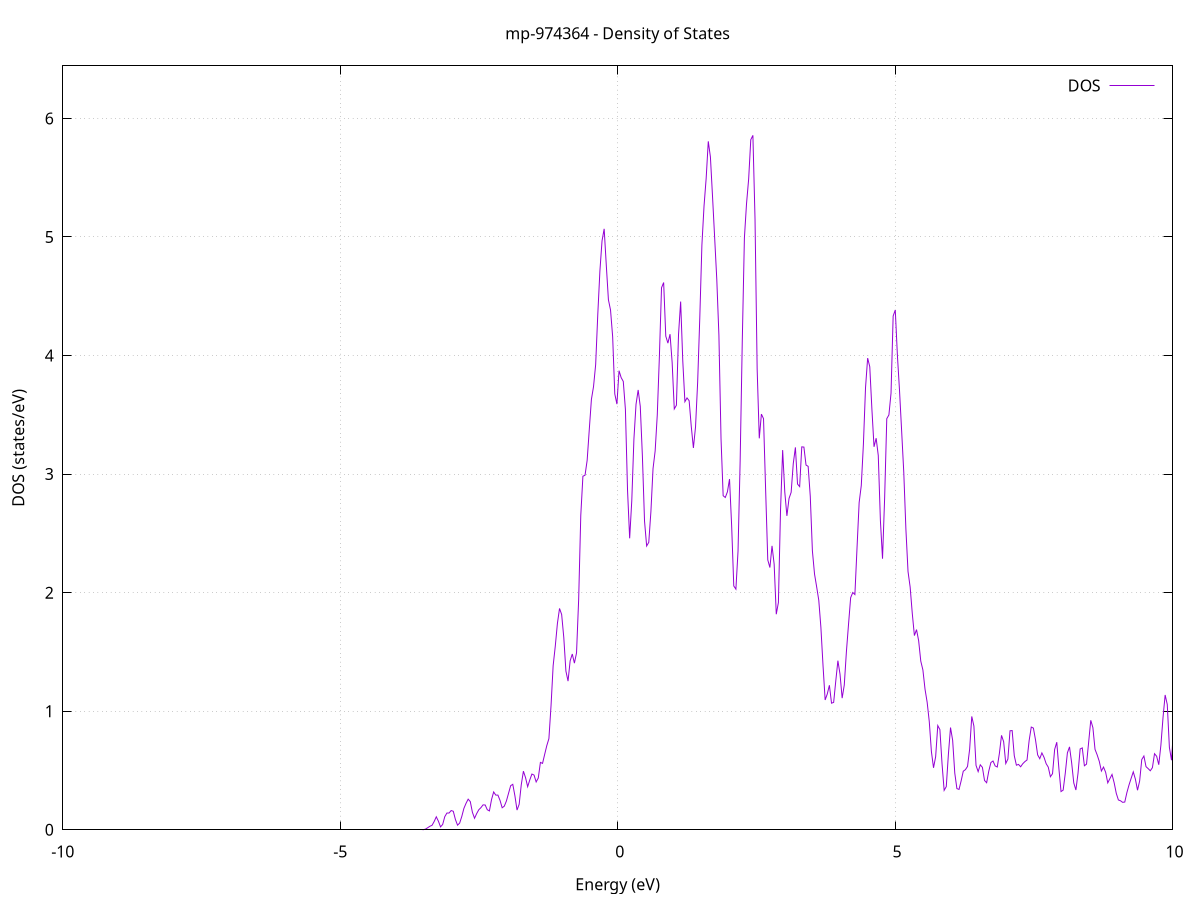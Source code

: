 set title 'mp-974364 - Density of States'
set xlabel 'Energy (eV)'
set ylabel 'DOS (states/eV)'
set grid
set xrange [-10:10]
set yrange [0:6.443]
set xzeroaxis lt -1
set terminal png size 800,600
set output 'mp-974364_dos_gnuplot.png'
plot '-' using 1:2 with lines title 'DOS'
-40.570500 0.000000
-40.532200 0.000000
-40.493900 0.000000
-40.455600 0.000000
-40.417300 0.000000
-40.379000 0.000000
-40.340700 0.000000
-40.302400 0.000000
-40.264100 0.000000
-40.225800 0.000000
-40.187500 0.000000
-40.149200 0.000000
-40.110900 0.000000
-40.072600 0.000000
-40.034300 0.000000
-39.996000 0.000000
-39.957700 0.000000
-39.919400 0.000000
-39.881100 0.000000
-39.842800 0.000000
-39.804500 0.000000
-39.766200 0.000000
-39.727900 0.000000
-39.689600 0.000000
-39.651300 0.000000
-39.613000 0.000000
-39.574700 0.000000
-39.536400 0.000000
-39.498100 0.000000
-39.459800 0.000000
-39.421500 0.000000
-39.383200 0.000000
-39.344900 0.000000
-39.306600 0.000000
-39.268300 0.000000
-39.230000 0.000000
-39.191700 0.000000
-39.153500 0.000000
-39.115200 0.000000
-39.076900 0.000000
-39.038600 0.000000
-39.000300 0.000000
-38.962000 0.000000
-38.923700 0.000000
-38.885400 0.000000
-38.847100 0.000000
-38.808800 0.000000
-38.770500 0.000000
-38.732200 0.000000
-38.693900 0.000000
-38.655600 0.000000
-38.617300 0.000000
-38.579000 0.000000
-38.540700 0.000000
-38.502400 0.000000
-38.464100 0.000000
-38.425800 0.000000
-38.387500 0.000000
-38.349200 0.000000
-38.310900 0.000000
-38.272600 0.000000
-38.234300 0.000000
-38.196000 0.000000
-38.157700 0.000000
-38.119400 0.000000
-38.081100 0.000000
-38.042800 0.000000
-38.004500 0.000000
-37.966200 0.000000
-37.927900 0.000000
-37.889600 0.000000
-37.851300 0.000000
-37.813000 0.000000
-37.774700 0.000000
-37.736400 0.000000
-37.698100 0.000000
-37.659800 0.000000
-37.621500 0.000000
-37.583300 0.000000
-37.545000 0.000000
-37.506700 0.000000
-37.468400 0.000000
-37.430100 0.000000
-37.391800 0.000000
-37.353500 0.000000
-37.315200 0.000000
-37.276900 0.000000
-37.238600 0.000300
-37.200300 0.018800
-37.162000 0.449700
-37.123700 3.652000
-37.085400 11.186000
-37.047100 18.569700
-37.008800 23.779000
-36.970500 16.152900
-36.932200 4.147900
-36.893900 0.366700
-36.855600 0.010800
-36.817300 0.000100
-36.779000 0.000000
-36.740700 0.000000
-36.702400 0.000000
-36.664100 0.000000
-36.625800 0.000000
-36.587500 0.000000
-36.549200 0.000000
-36.510900 0.000000
-36.472600 0.000000
-36.434300 0.000000
-36.396000 0.000000
-36.357700 0.000000
-36.319400 0.000000
-36.281100 0.000000
-36.242800 0.000000
-36.204500 0.000000
-36.166200 0.000000
-36.127900 0.000000
-36.089600 0.000000
-36.051300 0.000000
-36.013000 0.000000
-35.974800 0.000000
-35.936500 0.000000
-35.898200 0.000000
-35.859900 0.000000
-35.821600 0.000000
-35.783300 0.000000
-35.745000 0.000000
-35.706700 0.000000
-35.668400 0.000000
-35.630100 0.000000
-35.591800 0.000000
-35.553500 0.000000
-35.515200 0.000000
-35.476900 0.000000
-35.438600 0.000000
-35.400300 0.000000
-35.362000 0.000000
-35.323700 0.000000
-35.285400 0.000000
-35.247100 0.000000
-35.208800 0.000000
-35.170500 0.000000
-35.132200 0.000000
-35.093900 0.000000
-35.055600 0.000000
-35.017300 0.000000
-34.979000 0.000000
-34.940700 0.000000
-34.902400 0.000000
-34.864100 0.000000
-34.825800 0.000000
-34.787500 0.000000
-34.749200 0.000000
-34.710900 0.000000
-34.672600 0.000000
-34.634300 0.000000
-34.596000 0.000000
-34.557700 0.000000
-34.519400 0.000000
-34.481100 0.000000
-34.442800 0.000000
-34.404600 0.000000
-34.366300 0.000000
-34.328000 0.000000
-34.289700 0.000000
-34.251400 0.000000
-34.213100 0.000000
-34.174800 0.000000
-34.136500 0.000000
-34.098200 0.000000
-34.059900 0.000000
-34.021600 0.000000
-33.983300 0.000000
-33.945000 0.000000
-33.906700 0.000000
-33.868400 0.000000
-33.830100 0.000000
-33.791800 0.000000
-33.753500 0.000000
-33.715200 0.000000
-33.676900 0.000000
-33.638600 0.000000
-33.600300 0.000000
-33.562000 0.000000
-33.523700 0.000000
-33.485400 0.000000
-33.447100 0.000000
-33.408800 0.000000
-33.370500 0.000000
-33.332200 0.000000
-33.293900 0.000000
-33.255600 0.000000
-33.217300 0.000000
-33.179000 0.000000
-33.140700 0.000000
-33.102400 0.000000
-33.064100 0.000000
-33.025800 0.000000
-32.987500 0.000000
-32.949200 0.000000
-32.910900 0.000000
-32.872600 0.000000
-32.834400 0.000000
-32.796100 0.000000
-32.757800 0.000000
-32.719500 0.000000
-32.681200 0.000000
-32.642900 0.000000
-32.604600 0.000000
-32.566300 0.000000
-32.528000 0.000000
-32.489700 0.000000
-32.451400 0.000000
-32.413100 0.000000
-32.374800 0.000000
-32.336500 0.000000
-32.298200 0.000000
-32.259900 0.000000
-32.221600 0.000000
-32.183300 0.000000
-32.145000 0.000000
-32.106700 0.000000
-32.068400 0.000000
-32.030100 0.000000
-31.991800 0.000000
-31.953500 0.000000
-31.915200 0.000000
-31.876900 0.000000
-31.838600 0.000000
-31.800300 0.000000
-31.762000 0.000000
-31.723700 0.000000
-31.685400 0.000000
-31.647100 0.000000
-31.608800 0.000000
-31.570500 0.000000
-31.532200 0.000000
-31.493900 0.000000
-31.455600 0.000000
-31.417300 0.000000
-31.379000 0.000000
-31.340700 0.000000
-31.302400 0.000000
-31.264100 0.000000
-31.225900 0.000000
-31.187600 0.000000
-31.149300 0.000000
-31.111000 0.000000
-31.072700 0.000000
-31.034400 0.000000
-30.996100 0.000000
-30.957800 0.000000
-30.919500 0.000000
-30.881200 0.000000
-30.842900 0.000000
-30.804600 0.000000
-30.766300 0.000000
-30.728000 0.000000
-30.689700 0.000000
-30.651400 0.000000
-30.613100 0.000000
-30.574800 0.000000
-30.536500 0.000000
-30.498200 0.000000
-30.459900 0.000000
-30.421600 0.000000
-30.383300 0.000000
-30.345000 0.000000
-30.306700 0.000000
-30.268400 0.000000
-30.230100 0.000000
-30.191800 0.000000
-30.153500 0.000000
-30.115200 0.000000
-30.076900 0.000000
-30.038600 0.000000
-30.000300 0.000000
-29.962000 0.000000
-29.923700 0.000000
-29.885400 0.000000
-29.847100 0.000000
-29.808800 0.000000
-29.770500 0.000000
-29.732200 0.000000
-29.693900 0.000000
-29.655700 0.000000
-29.617400 0.000000
-29.579100 0.000000
-29.540800 0.000000
-29.502500 0.000000
-29.464200 0.000000
-29.425900 0.000000
-29.387600 0.000000
-29.349300 0.000000
-29.311000 0.000000
-29.272700 0.000000
-29.234400 0.000000
-29.196100 0.000000
-29.157800 0.000000
-29.119500 0.000000
-29.081200 0.000000
-29.042900 0.000000
-29.004600 0.000000
-28.966300 0.000000
-28.928000 0.000000
-28.889700 0.000000
-28.851400 0.000000
-28.813100 0.000000
-28.774800 0.000000
-28.736500 0.000000
-28.698200 0.000000
-28.659900 0.000000
-28.621600 0.000000
-28.583300 0.000000
-28.545000 0.000000
-28.506700 0.000000
-28.468400 0.000000
-28.430100 0.000000
-28.391800 0.000000
-28.353500 0.000000
-28.315200 0.000000
-28.276900 0.000000
-28.238600 0.000000
-28.200300 0.000000
-28.162000 0.000000
-28.123700 0.000000
-28.085500 0.000000
-28.047200 0.000000
-28.008900 0.000000
-27.970600 0.000000
-27.932300 0.000000
-27.894000 0.000000
-27.855700 0.000000
-27.817400 0.000000
-27.779100 0.000000
-27.740800 0.000000
-27.702500 0.000000
-27.664200 0.000000
-27.625900 0.000000
-27.587600 0.000000
-27.549300 0.000000
-27.511000 0.000000
-27.472700 0.000000
-27.434400 0.000000
-27.396100 0.000000
-27.357800 0.000000
-27.319500 0.000000
-27.281200 0.000000
-27.242900 0.000000
-27.204600 0.000000
-27.166300 0.000000
-27.128000 0.000000
-27.089700 0.000000
-27.051400 0.000000
-27.013100 0.000000
-26.974800 0.000000
-26.936500 0.000000
-26.898200 0.000000
-26.859900 0.000000
-26.821600 0.000000
-26.783300 0.000000
-26.745000 0.000000
-26.706700 0.000000
-26.668400 0.000000
-26.630100 0.000000
-26.591800 0.000000
-26.553500 0.000000
-26.515200 0.000000
-26.477000 0.000000
-26.438700 0.000000
-26.400400 0.000000
-26.362100 0.000000
-26.323800 0.000000
-26.285500 0.000000
-26.247200 0.000000
-26.208900 0.000000
-26.170600 0.000000
-26.132300 0.000000
-26.094000 0.000000
-26.055700 0.000000
-26.017400 0.000000
-25.979100 0.000000
-25.940800 0.000000
-25.902500 0.000000
-25.864200 0.000000
-25.825900 0.000000
-25.787600 0.000000
-25.749300 0.000000
-25.711000 0.000000
-25.672700 0.000000
-25.634400 0.000000
-25.596100 0.000000
-25.557800 0.000000
-25.519500 0.000000
-25.481200 0.000000
-25.442900 0.000000
-25.404600 0.000000
-25.366300 0.000000
-25.328000 0.000000
-25.289700 0.000000
-25.251400 0.000000
-25.213100 0.000000
-25.174800 0.000000
-25.136500 0.000000
-25.098200 0.000000
-25.059900 0.000000
-25.021600 0.000000
-24.983300 0.000000
-24.945000 0.000000
-24.906800 0.000000
-24.868500 0.000000
-24.830200 0.000000
-24.791900 0.000000
-24.753600 0.000000
-24.715300 0.000000
-24.677000 0.000000
-24.638700 0.000000
-24.600400 0.000000
-24.562100 0.000000
-24.523800 0.000000
-24.485500 0.000000
-24.447200 0.000000
-24.408900 0.000000
-24.370600 0.000000
-24.332300 0.000000
-24.294000 0.000000
-24.255700 0.000000
-24.217400 0.000000
-24.179100 0.000000
-24.140800 0.000000
-24.102500 0.000000
-24.064200 0.000000
-24.025900 0.000000
-23.987600 0.000000
-23.949300 0.000000
-23.911000 0.000000
-23.872700 0.000000
-23.834400 0.000000
-23.796100 0.000000
-23.757800 0.000000
-23.719500 0.000000
-23.681200 0.000000
-23.642900 0.000000
-23.604600 0.000000
-23.566300 0.000000
-23.528000 0.000000
-23.489700 0.000000
-23.451400 0.000000
-23.413100 0.000000
-23.374800 0.000000
-23.336600 0.000000
-23.298300 0.000000
-23.260000 0.000000
-23.221700 0.000000
-23.183400 0.000000
-23.145100 0.000000
-23.106800 0.000000
-23.068500 0.000000
-23.030200 0.000000
-22.991900 0.000000
-22.953600 0.000000
-22.915300 0.000000
-22.877000 0.000000
-22.838700 0.000000
-22.800400 0.000000
-22.762100 0.000000
-22.723800 0.000000
-22.685500 0.000000
-22.647200 0.000000
-22.608900 0.000000
-22.570600 0.000000
-22.532300 0.000000
-22.494000 0.000000
-22.455700 0.000000
-22.417400 0.000000
-22.379100 0.000000
-22.340800 0.000000
-22.302500 0.000000
-22.264200 0.000000
-22.225900 0.000000
-22.187600 0.000000
-22.149300 0.000000
-22.111000 0.000000
-22.072700 0.000000
-22.034400 0.000000
-21.996100 0.000000
-21.957800 0.000000
-21.919500 0.000000
-21.881200 0.000000
-21.842900 0.000000
-21.804600 0.000000
-21.766300 0.000000
-21.728100 0.000000
-21.689800 0.000000
-21.651500 0.000000
-21.613200 0.000000
-21.574900 0.000000
-21.536600 0.000000
-21.498300 0.000000
-21.460000 0.000000
-21.421700 0.000000
-21.383400 0.000000
-21.345100 0.000000
-21.306800 0.000000
-21.268500 0.000000
-21.230200 0.000000
-21.191900 0.000000
-21.153600 0.000000
-21.115300 0.000000
-21.077000 0.000000
-21.038700 0.000000
-21.000400 0.000000
-20.962100 0.000000
-20.923800 0.000000
-20.885500 0.000000
-20.847200 0.000000
-20.808900 0.000000
-20.770600 0.000000
-20.732300 0.000000
-20.694000 0.000000
-20.655700 0.000000
-20.617400 0.000000
-20.579100 0.000000
-20.540800 0.000000
-20.502500 0.000000
-20.464200 0.000000
-20.425900 0.000000
-20.387600 0.000000
-20.349300 0.000000
-20.311000 0.000000
-20.272700 0.000000
-20.234400 0.000000
-20.196100 0.000000
-20.157900 0.000000
-20.119600 0.000000
-20.081300 0.000000
-20.043000 0.000000
-20.004700 0.000000
-19.966400 0.000000
-19.928100 0.000000
-19.889800 0.000000
-19.851500 0.000000
-19.813200 0.000000
-19.774900 0.000000
-19.736600 0.000000
-19.698300 0.000000
-19.660000 0.000000
-19.621700 0.000000
-19.583400 0.000000
-19.545100 0.000000
-19.506800 0.000000
-19.468500 0.000000
-19.430200 0.000000
-19.391900 0.000000
-19.353600 0.000000
-19.315300 0.000000
-19.277000 0.000000
-19.238700 0.000000
-19.200400 0.000000
-19.162100 0.000000
-19.123800 0.000000
-19.085500 0.000000
-19.047200 0.000000
-19.008900 0.000000
-18.970600 0.000000
-18.932300 0.000000
-18.894000 0.000000
-18.855700 0.000000
-18.817400 0.000000
-18.779100 0.000000
-18.740800 0.000000
-18.702500 0.000000
-18.664200 0.000000
-18.625900 0.000000
-18.587700 0.000000
-18.549400 0.000000
-18.511100 0.000000
-18.472800 0.000000
-18.434500 0.000000
-18.396200 0.000000
-18.357900 0.000000
-18.319600 0.000000
-18.281300 0.000000
-18.243000 0.000000
-18.204700 0.000000
-18.166400 0.000000
-18.128100 0.000000
-18.089800 0.000000
-18.051500 0.000000
-18.013200 0.000000
-17.974900 0.000000
-17.936600 0.000000
-17.898300 0.000000
-17.860000 0.000000
-17.821700 0.000000
-17.783400 0.000000
-17.745100 0.000000
-17.706800 0.000000
-17.668500 0.000000
-17.630200 0.000000
-17.591900 0.000000
-17.553600 0.000000
-17.515300 0.000000
-17.477000 0.000000
-17.438700 0.000000
-17.400400 0.000000
-17.362100 0.000000
-17.323800 0.000000
-17.285500 0.000000
-17.247200 0.000000
-17.208900 0.000000
-17.170600 0.000000
-17.132300 0.000000
-17.094000 0.000000
-17.055700 0.000000
-17.017400 0.000000
-16.979200 0.000000
-16.940900 0.000000
-16.902600 0.000000
-16.864300 0.000000
-16.826000 0.000000
-16.787700 0.000000
-16.749400 0.000000
-16.711100 0.000000
-16.672800 0.000000
-16.634500 0.000000
-16.596200 0.000000
-16.557900 0.000000
-16.519600 0.000000
-16.481300 0.000000
-16.443000 0.000000
-16.404700 0.000000
-16.366400 0.000000
-16.328100 0.000000
-16.289800 0.000000
-16.251500 0.000000
-16.213200 0.000000
-16.174900 0.000000
-16.136600 0.000000
-16.098300 0.000000
-16.060000 0.000000
-16.021700 0.000000
-15.983400 0.000000
-15.945100 0.000000
-15.906800 0.000000
-15.868500 0.000000
-15.830200 0.000000
-15.791900 0.000000
-15.753600 0.000000
-15.715300 0.000000
-15.677000 0.000000
-15.638700 0.000000
-15.600400 0.000000
-15.562100 0.000000
-15.523800 0.000000
-15.485500 0.000000
-15.447200 0.000000
-15.409000 0.000000
-15.370700 0.000000
-15.332400 0.000000
-15.294100 0.000000
-15.255800 0.000000
-15.217500 0.000000
-15.179200 0.000000
-15.140900 0.000000
-15.102600 0.000000
-15.064300 0.000000
-15.026000 0.000000
-14.987700 0.000000
-14.949400 0.000000
-14.911100 0.000000
-14.872800 0.000000
-14.834500 0.000000
-14.796200 0.000000
-14.757900 0.000000
-14.719600 0.000000
-14.681300 0.000000
-14.643000 0.000000
-14.604700 0.000000
-14.566400 0.000000
-14.528100 0.000000
-14.489800 0.000000
-14.451500 0.000000
-14.413200 0.000000
-14.374900 0.000000
-14.336600 0.000000
-14.298300 0.000000
-14.260000 0.000000
-14.221700 0.000000
-14.183400 0.000000
-14.145100 0.000000
-14.106800 0.000000
-14.068500 0.000000
-14.030200 0.000000
-13.991900 0.000000
-13.953600 0.000000
-13.915300 0.000000
-13.877000 0.000000
-13.838800 0.000000
-13.800500 0.000000
-13.762200 0.000000
-13.723900 0.000000
-13.685600 0.000000
-13.647300 0.000000
-13.609000 0.000000
-13.570700 0.000000
-13.532400 0.000000
-13.494100 0.000000
-13.455800 0.000000
-13.417500 0.000000
-13.379200 0.000000
-13.340900 0.000000
-13.302600 0.000000
-13.264300 0.000000
-13.226000 0.000000
-13.187700 0.000000
-13.149400 0.000000
-13.111100 0.000000
-13.072800 0.000000
-13.034500 0.000000
-12.996200 0.000000
-12.957900 0.000000
-12.919600 0.000000
-12.881300 0.000000
-12.843000 0.000000
-12.804700 0.000000
-12.766400 0.000000
-12.728100 0.000000
-12.689800 0.000000
-12.651500 0.000000
-12.613200 0.000000
-12.574900 0.000000
-12.536600 0.000000
-12.498300 0.000000
-12.460000 0.000000
-12.421700 0.000000
-12.383400 0.000000
-12.345100 0.000000
-12.306800 0.000000
-12.268500 0.000000
-12.230300 0.000000
-12.192000 0.000000
-12.153700 0.000000
-12.115400 0.000000
-12.077100 0.000000
-12.038800 0.000000
-12.000500 0.000000
-11.962200 0.000000
-11.923900 0.000000
-11.885600 0.000000
-11.847300 0.000000
-11.809000 0.000000
-11.770700 0.000000
-11.732400 0.000000
-11.694100 0.000000
-11.655800 0.000000
-11.617500 0.000000
-11.579200 0.000000
-11.540900 0.000000
-11.502600 0.000000
-11.464300 0.000000
-11.426000 0.000000
-11.387700 0.000000
-11.349400 0.000000
-11.311100 0.000000
-11.272800 0.000000
-11.234500 0.000000
-11.196200 0.000000
-11.157900 0.000000
-11.119600 0.000000
-11.081300 0.000000
-11.043000 0.000000
-11.004700 0.000000
-10.966400 0.000000
-10.928100 0.000000
-10.889800 0.000000
-10.851500 0.000000
-10.813200 0.000000
-10.774900 0.000000
-10.736600 0.000000
-10.698300 0.000000
-10.660100 0.000000
-10.621800 0.000000
-10.583500 0.000000
-10.545200 0.000000
-10.506900 0.000000
-10.468600 0.000000
-10.430300 0.000000
-10.392000 0.000000
-10.353700 0.000000
-10.315400 0.000000
-10.277100 0.000000
-10.238800 0.000000
-10.200500 0.000000
-10.162200 0.000000
-10.123900 0.000000
-10.085600 0.000000
-10.047300 0.000000
-10.009000 0.000000
-9.970700 0.000000
-9.932400 0.000000
-9.894100 0.000000
-9.855800 0.000000
-9.817500 0.000000
-9.779200 0.000000
-9.740900 0.000000
-9.702600 0.000000
-9.664300 0.000000
-9.626000 0.000000
-9.587700 0.000000
-9.549400 0.000000
-9.511100 0.000000
-9.472800 0.000000
-9.434500 0.000000
-9.396200 0.000000
-9.357900 0.000000
-9.319600 0.000000
-9.281300 0.000000
-9.243000 0.000000
-9.204700 0.000000
-9.166400 0.000000
-9.128100 0.000000
-9.089900 0.000000
-9.051600 0.000000
-9.013300 0.000000
-8.975000 0.000000
-8.936700 0.000000
-8.898400 0.000000
-8.860100 0.000000
-8.821800 0.000000
-8.783500 0.000000
-8.745200 0.000000
-8.706900 0.000000
-8.668600 0.000000
-8.630300 0.000000
-8.592000 0.000000
-8.553700 0.000000
-8.515400 0.000000
-8.477100 0.000000
-8.438800 0.000000
-8.400500 0.000000
-8.362200 0.000000
-8.323900 0.000000
-8.285600 0.000000
-8.247300 0.000000
-8.209000 0.000000
-8.170700 0.000000
-8.132400 0.000000
-8.094100 0.000000
-8.055800 0.000000
-8.017500 0.000000
-7.979200 0.000000
-7.940900 0.000000
-7.902600 0.000000
-7.864300 0.000000
-7.826000 0.000000
-7.787700 0.000000
-7.749400 0.000000
-7.711100 0.000000
-7.672800 0.000000
-7.634500 0.000000
-7.596200 0.000000
-7.557900 0.000000
-7.519600 0.000000
-7.481400 0.000000
-7.443100 0.000000
-7.404800 0.000000
-7.366500 0.000000
-7.328200 0.000000
-7.289900 0.000000
-7.251600 0.000000
-7.213300 0.000000
-7.175000 0.000000
-7.136700 0.000000
-7.098400 0.000000
-7.060100 0.000000
-7.021800 0.000000
-6.983500 0.000000
-6.945200 0.000000
-6.906900 0.000000
-6.868600 0.000000
-6.830300 0.000000
-6.792000 0.000000
-6.753700 0.000000
-6.715400 0.000000
-6.677100 0.000000
-6.638800 0.000000
-6.600500 0.000000
-6.562200 0.000000
-6.523900 0.000000
-6.485600 0.000000
-6.447300 0.000000
-6.409000 0.000000
-6.370700 0.000000
-6.332400 0.000000
-6.294100 0.000000
-6.255800 0.000000
-6.217500 0.000000
-6.179200 0.000000
-6.140900 0.000000
-6.102600 0.000000
-6.064300 0.000000
-6.026000 0.000000
-5.987700 0.000000
-5.949400 0.000000
-5.911200 0.000000
-5.872900 0.000000
-5.834600 0.000000
-5.796300 0.000000
-5.758000 0.000000
-5.719700 0.000000
-5.681400 0.000000
-5.643100 0.000000
-5.604800 0.000000
-5.566500 0.000000
-5.528200 0.000000
-5.489900 0.000000
-5.451600 0.000000
-5.413300 0.000000
-5.375000 0.000000
-5.336700 0.000000
-5.298400 0.000000
-5.260100 0.000000
-5.221800 0.000000
-5.183500 0.000000
-5.145200 0.000000
-5.106900 0.000000
-5.068600 0.000000
-5.030300 0.000000
-4.992000 0.000000
-4.953700 0.000000
-4.915400 0.000000
-4.877100 0.000000
-4.838800 0.000000
-4.800500 0.000000
-4.762200 0.000000
-4.723900 0.000000
-4.685600 0.000000
-4.647300 0.000000
-4.609000 0.000000
-4.570700 0.000000
-4.532400 0.000000
-4.494100 0.000000
-4.455800 0.000000
-4.417500 0.000000
-4.379200 0.000000
-4.341000 0.000000
-4.302700 0.000000
-4.264400 0.000000
-4.226100 0.000000
-4.187800 0.000000
-4.149500 0.000000
-4.111200 0.000000
-4.072900 0.000000
-4.034600 0.000000
-3.996300 0.000000
-3.958000 0.000000
-3.919700 0.000000
-3.881400 0.000000
-3.843100 0.000000
-3.804800 0.000000
-3.766500 0.000000
-3.728200 0.000000
-3.689900 0.000000
-3.651600 0.000000
-3.613300 0.000000
-3.575000 0.000000
-3.536700 0.000000
-3.498400 0.000900
-3.460100 0.006300
-3.421800 0.018000
-3.383500 0.029700
-3.345200 0.037600
-3.306900 0.069600
-3.268600 0.109400
-3.230300 0.072100
-3.192000 0.024300
-3.153700 0.044600
-3.115400 0.110900
-3.077100 0.141000
-3.038800 0.141100
-3.000500 0.162200
-2.962200 0.156000
-2.923900 0.086700
-2.885600 0.038800
-2.847300 0.056300
-2.809000 0.112200
-2.770700 0.180700
-2.732500 0.223000
-2.694200 0.258200
-2.655900 0.237800
-2.617600 0.147300
-2.579300 0.097000
-2.541000 0.136300
-2.502700 0.168900
-2.464400 0.186500
-2.426100 0.209800
-2.387800 0.209200
-2.349500 0.169000
-2.311200 0.159100
-2.272900 0.254800
-2.234600 0.319000
-2.196300 0.292500
-2.158000 0.292400
-2.119700 0.247800
-2.081400 0.185700
-2.043100 0.199000
-2.004800 0.242800
-1.966500 0.307500
-1.928200 0.371900
-1.889900 0.383400
-1.851600 0.286600
-1.813300 0.166100
-1.775000 0.214900
-1.736700 0.380600
-1.698400 0.494300
-1.660100 0.440100
-1.621800 0.363300
-1.583500 0.420100
-1.545200 0.470000
-1.506900 0.461400
-1.468600 0.403500
-1.430300 0.436700
-1.392000 0.568200
-1.353700 0.560000
-1.315400 0.635500
-1.277100 0.709400
-1.238800 0.769000
-1.200500 1.046400
-1.162300 1.384200
-1.124000 1.548000
-1.085700 1.739300
-1.047400 1.866700
-1.009100 1.816200
-0.970800 1.622800
-0.932500 1.338800
-0.894200 1.253700
-0.855900 1.425200
-0.817600 1.482400
-0.779300 1.405400
-0.741000 1.491900
-0.702700 1.942200
-0.664400 2.652500
-0.626100 2.982000
-0.587800 2.990500
-0.549500 3.116400
-0.511200 3.375400
-0.472900 3.629800
-0.434600 3.738300
-0.396300 3.923200
-0.358000 4.346900
-0.319700 4.713900
-0.281400 4.967400
-0.243100 5.068600
-0.204800 4.763000
-0.166500 4.470800
-0.128200 4.383400
-0.089900 4.158000
-0.051600 3.676400
-0.013300 3.590100
0.025000 3.872100
0.063300 3.813700
0.101600 3.781300
0.139900 3.546200
0.178200 2.864200
0.216500 2.458100
0.254800 2.776300
0.293100 3.293700
0.331400 3.588800
0.369700 3.709500
0.407900 3.571200
0.446200 3.150600
0.484500 2.603600
0.522800 2.393600
0.561100 2.424400
0.599400 2.683100
0.637700 3.045500
0.676000 3.195100
0.714300 3.498600
0.752600 3.994600
0.790900 4.571700
0.829200 4.615800
0.867500 4.163600
0.905800 4.104400
0.944100 4.180000
0.982400 3.940900
1.020700 3.549300
1.059000 3.580400
1.097300 4.177200
1.135600 4.455000
1.173900 3.954400
1.212200 3.610600
1.250500 3.642400
1.288800 3.618600
1.327100 3.401000
1.365400 3.220700
1.403700 3.397700
1.442000 3.774600
1.480300 4.314400
1.518600 4.931900
1.556900 5.259900
1.595200 5.493900
1.633500 5.806500
1.671800 5.675200
1.710100 5.340500
1.748400 4.993400
1.786700 4.642500
1.825000 4.170500
1.863300 3.296100
1.901600 2.817600
1.939900 2.802600
1.978200 2.850200
2.016400 2.958000
2.054700 2.563600
2.093000 2.056500
2.131300 2.029400
2.169600 2.349600
2.207900 3.109500
2.246200 4.120200
2.284500 4.991900
2.322800 5.280300
2.361100 5.488200
2.399400 5.820200
2.437700 5.857100
2.476000 5.150000
2.514300 3.886700
2.552600 3.301500
2.590900 3.505900
2.629200 3.467400
2.667500 2.861600
2.705800 2.276200
2.744100 2.211700
2.782400 2.394500
2.820700 2.240300
2.859000 1.818000
2.897300 1.916700
2.935600 2.695100
2.973900 3.202400
3.012200 2.849700
3.050500 2.647400
3.088800 2.794400
3.127100 2.846200
3.165400 3.089000
3.203700 3.225300
3.242000 2.915900
3.280300 2.894400
3.318600 3.229700
3.356900 3.227800
3.395200 3.076200
3.433500 3.065400
3.471800 2.812500
3.510100 2.351800
3.548400 2.157000
3.586600 2.049200
3.624900 1.936200
3.663200 1.706900
3.701500 1.384900
3.739800 1.094800
3.778100 1.145400
3.816400 1.219000
3.854700 1.067700
3.893000 1.074300
3.931300 1.254300
3.969600 1.426200
4.007900 1.312400
4.046200 1.110300
4.084500 1.220600
4.122800 1.501000
4.161100 1.732200
4.199400 1.957300
4.237700 2.001400
4.276000 1.984100
4.314300 2.378200
4.352600 2.760200
4.390900 2.903400
4.429200 3.251300
4.467500 3.729200
4.505800 3.978200
4.544100 3.905000
4.582400 3.547200
4.620700 3.230100
4.659000 3.302700
4.697300 3.156400
4.735600 2.607500
4.773900 2.286200
4.812200 2.802600
4.850500 3.467400
4.888800 3.498800
4.927100 3.681700
4.965400 4.333100
5.003700 4.384000
5.042000 4.001400
5.080300 3.703600
5.118600 3.361700
5.156800 3.015100
5.195100 2.535400
5.233400 2.178400
5.271700 2.047200
5.310000 1.825400
5.348300 1.638000
5.386600 1.688300
5.424900 1.594700
5.463200 1.422800
5.501500 1.348000
5.539800 1.185800
5.578100 1.075700
5.616400 0.912800
5.654700 0.660100
5.693000 0.522600
5.731300 0.616600
5.769600 0.878800
5.807900 0.844900
5.846200 0.557700
5.884500 0.332400
5.922800 0.363900
5.961100 0.637000
5.999400 0.862200
6.037700 0.754800
6.076000 0.478300
6.114300 0.347300
6.152600 0.340400
6.190900 0.412800
6.229200 0.493900
6.267500 0.506900
6.305800 0.534100
6.344100 0.680100
6.382400 0.956000
6.420700 0.875000
6.459000 0.543300
6.497300 0.490400
6.535600 0.548000
6.573900 0.526600
6.612200 0.415900
6.650500 0.396700
6.688800 0.494600
6.727100 0.567300
6.765300 0.580100
6.803600 0.538700
6.841900 0.529400
6.880200 0.644300
6.918500 0.796400
6.956800 0.743200
6.995100 0.558700
7.033400 0.596500
7.071700 0.834900
7.110000 0.836800
7.148300 0.624900
7.186600 0.544800
7.224900 0.551300
7.263200 0.531500
7.301500 0.557100
7.339800 0.575000
7.378100 0.588700
7.416400 0.753300
7.454700 0.866400
7.493000 0.857600
7.531300 0.757300
7.569600 0.631600
7.607900 0.599700
7.646200 0.648300
7.684500 0.611200
7.722800 0.557700
7.761100 0.528100
7.799400 0.447400
7.837700 0.472900
7.876000 0.677700
7.914300 0.738700
7.952600 0.516300
7.990900 0.322300
8.029200 0.334300
8.067500 0.476600
8.105800 0.648800
8.144100 0.699200
8.182400 0.565000
8.220700 0.395200
8.259000 0.335300
8.297300 0.477300
8.335500 0.681500
8.373800 0.690500
8.412100 0.540000
8.450400 0.553500
8.488700 0.737500
8.527000 0.923400
8.565300 0.861800
8.603600 0.678300
8.641900 0.632200
8.680200 0.577400
8.718500 0.495700
8.756800 0.528900
8.795100 0.484800
8.833400 0.395700
8.871700 0.431600
8.910000 0.466500
8.948300 0.396900
8.986600 0.307400
9.024900 0.251600
9.063200 0.244600
9.101500 0.231500
9.139800 0.233900
9.178100 0.313700
9.216400 0.378100
9.254700 0.433900
9.293000 0.488600
9.331300 0.426900
9.369600 0.333500
9.407900 0.411200
9.446200 0.592400
9.484500 0.622100
9.522800 0.532300
9.561100 0.516000
9.599400 0.497700
9.637700 0.523600
9.676000 0.641500
9.714300 0.620100
9.752600 0.548600
9.790900 0.713800
9.829200 0.946700
9.867500 1.137000
9.905700 1.056900
9.944000 0.694600
9.982300 0.586900
10.020600 0.865000
10.058900 1.063300
10.097200 0.910600
10.135500 0.633800
10.173800 0.595500
10.212100 0.669900
10.250400 0.537800
10.288700 0.337200
10.327000 0.375100
10.365300 0.569900
10.403600 0.578500
10.441900 0.491900
10.480200 0.453200
10.518500 0.443500
10.556800 0.578700
10.595100 0.689400
10.633400 0.561800
10.671700 0.414200
10.710000 0.546700
10.748300 0.649900
10.786600 0.575800
10.824900 0.476100
10.863200 0.408400
10.901500 0.470700
10.939800 0.695700
10.978100 0.927000
11.016400 0.902100
11.054700 0.677800
11.093000 0.593000
11.131300 0.649200
11.169600 0.634700
11.207900 0.688500
11.246200 0.817100
11.284500 0.819600
11.322800 0.833400
11.361100 1.000200
11.399400 0.914600
11.437700 0.640000
11.476000 0.612600
11.514200 0.616400
11.552500 0.621100
11.590800 0.694400
11.629100 0.724100
11.667400 0.707300
11.705700 0.777000
11.744000 0.649700
11.782300 0.474300
11.820600 0.357300
11.858900 0.327600
11.897200 0.486100
11.935500 0.673000
11.973800 0.688100
12.012100 0.593600
12.050400 0.640100
12.088700 0.631400
12.127000 0.503200
12.165300 0.591700
12.203600 0.694300
12.241900 0.518700
12.280200 0.450700
12.318500 0.642500
12.356800 0.838900
12.395100 0.897600
12.433400 1.013900
12.471700 1.063900
12.510000 0.691500
12.548300 0.353100
12.586600 0.328700
12.624900 0.490000
12.663200 0.595700
12.701500 0.539900
12.739800 0.445900
12.778100 0.430900
12.816400 0.537500
12.854700 0.691700
12.893000 0.755000
12.931300 0.768800
12.969600 0.807500
13.007900 0.769500
13.046200 0.741300
13.084400 0.721000
13.122700 0.719700
13.161000 0.685000
13.199300 0.549300
13.237600 0.431600
13.275900 0.464100
13.314200 0.625600
13.352500 0.551800
13.390800 0.445600
13.429100 0.520900
13.467400 0.614500
13.505700 0.661800
13.544000 0.597300
13.582300 0.625500
13.620600 0.696100
13.658900 0.663100
13.697200 0.591400
13.735500 0.580600
13.773800 0.503900
13.812100 0.551900
13.850400 0.669100
13.888700 0.576300
13.927000 0.419700
13.965300 0.505800
14.003600 0.533100
14.041900 0.401300
14.080200 0.479700
14.118500 0.563700
14.156800 0.678600
14.195100 0.825300
14.233400 0.780400
14.271700 0.811400
14.310000 1.042500
14.348300 1.075600
14.386600 0.890400
14.424900 0.756300
14.463200 0.779300
14.501500 0.885200
14.539800 0.951000
14.578100 0.956200
14.616400 1.031400
14.654600 0.940500
14.692900 0.781300
14.731200 0.739700
14.769500 0.846300
14.807800 0.903600
14.846100 0.732500
14.884400 0.566200
14.922700 0.432400
14.961000 0.342700
14.999300 0.312700
15.037600 0.308300
15.075900 0.433100
15.114200 0.693800
15.152500 0.962300
15.190800 1.091800
15.229100 0.791800
15.267400 0.485800
15.305700 0.538200
15.344000 0.660900
15.382300 0.689500
15.420600 0.809100
15.458900 0.853100
15.497200 0.779400
15.535500 0.719000
15.573800 0.682100
15.612100 0.841700
15.650400 0.934700
15.688700 0.861800
15.727000 0.892000
15.765300 1.023700
15.803600 1.053100
15.841900 1.155600
15.880200 1.225200
15.918500 1.238400
15.956800 1.293200
15.995100 1.084000
16.033400 0.780400
16.071700 0.644700
16.110000 0.757300
16.148300 0.803700
16.186600 0.670200
16.224900 0.624400
16.263100 0.901200
16.301400 1.472700
16.339700 1.596400
16.378000 1.147100
16.416300 0.688800
16.454600 0.674700
16.492900 0.865800
16.531200 0.860300
16.569500 0.878500
16.607800 0.823000
16.646100 0.628800
16.684400 0.578400
16.722700 0.730200
16.761000 0.933900
16.799300 1.194400
16.837600 1.168800
16.875900 0.973800
16.914200 0.918300
16.952500 0.814900
16.990800 0.624300
17.029100 0.655000
17.067400 1.016700
17.105700 1.229500
17.144000 1.019800
17.182300 1.007000
17.220600 1.179800
17.258900 1.274500
17.297200 1.423000
17.335500 1.429800
17.373800 1.159200
17.412100 0.948900
17.450400 1.076200
17.488700 1.296700
17.527000 1.163000
17.565300 0.973300
17.603600 0.957200
17.641900 0.881400
17.680200 0.889600
17.718500 1.080400
17.756800 1.283900
17.795100 1.339500
17.833300 1.125000
17.871600 0.938900
17.909900 1.010600
17.948200 0.941300
17.986500 0.695600
18.024800 0.614000
18.063100 0.873500
18.101400 1.167500
18.139700 1.261200
18.178000 1.272300
18.216300 1.187500
18.254600 0.910000
18.292900 0.667000
18.331200 0.727500
18.369500 0.811200
18.407800 0.726300
18.446100 0.715400
18.484400 0.942800
18.522700 1.223600
18.561000 1.296500
18.599300 1.082900
18.637600 0.860700
18.675900 0.956400
18.714200 1.143300
18.752500 1.150300
18.790800 0.888000
18.829100 0.784700
18.867400 0.998500
18.905700 1.112600
18.944000 1.090400
18.982300 1.155300
19.020600 1.073300
19.058900 0.797100
19.097200 0.740200
19.135500 1.036100
19.173800 1.316000
19.212100 1.421400
19.250400 1.389600
19.288700 1.164300
19.327000 1.053000
19.365300 1.128700
19.403500 1.131100
19.441800 0.905000
19.480100 0.793100
19.518400 0.973400
19.556700 1.118600
19.595000 1.197700
19.633300 1.175700
19.671600 1.068700
19.709900 0.968300
19.748200 0.847800
19.786500 0.769600
19.824800 0.979900
19.863100 1.212900
19.901400 1.102200
19.939700 0.930200
19.978000 0.866500
20.016300 0.765300
20.054600 0.545200
20.092900 0.445900
20.131200 0.506700
20.169500 0.620600
20.207800 0.733500
20.246100 0.999700
20.284400 1.395000
20.322700 1.550200
20.361000 1.644400
20.399300 1.773100
20.437600 1.686100
20.475900 1.702200
20.514200 1.714700
20.552500 1.434300
20.590800 1.279000
20.629100 1.383800
20.667400 1.487300
20.705700 1.490100
20.744000 1.330200
20.782300 1.070200
20.820600 1.068800
20.858900 1.164800
20.897200 1.103600
20.935500 1.049300
20.973800 1.154600
21.012000 1.326600
21.050300 1.381500
21.088600 1.170300
21.126900 0.891900
21.165200 0.722400
21.203500 0.659100
21.241800 0.635400
21.280100 0.736500
21.318400 0.855400
21.356700 1.063100
21.395000 1.353200
21.433300 1.339700
21.471600 0.999300
21.509900 0.740500
21.548200 0.819500
21.586500 1.007900
21.624800 1.138800
21.663100 1.268200
21.701400 1.174700
21.739700 0.994700
21.778000 0.897500
21.816300 0.897300
21.854600 1.281500
21.892900 1.714300
21.931200 1.565400
21.969500 1.434500
22.007800 1.497100
22.046100 1.474800
22.084400 1.545900
22.122700 1.553800
22.161000 1.286600
22.199300 1.170100
22.237600 1.388500
22.275900 1.440600
22.314200 1.125800
22.352500 0.954900
22.390800 1.118400
22.429100 1.234700
22.467400 1.210700
22.505700 0.996700
22.544000 0.783300
22.582200 0.652600
22.620500 0.614800
22.658800 0.609100
22.697100 0.687600
22.735400 0.773000
22.773700 0.848000
22.812000 0.843800
22.850300 0.698400
22.888600 0.740700
22.926900 0.883200
22.965200 0.979900
23.003500 1.078800
23.041800 1.067300
23.080100 1.188700
23.118400 1.277600
23.156700 1.079800
23.195000 0.920900
23.233300 0.998000
23.271600 0.989600
23.309900 1.024800
23.348200 1.258000
23.386500 1.487000
23.424800 1.385500
23.463100 1.135900
23.501400 1.147700
23.539700 1.194700
23.578000 1.213000
23.616300 1.365600
23.654600 1.506500
23.692900 1.293900
23.731200 1.096200
23.769500 1.078700
23.807800 1.284200
23.846100 1.419600
23.884400 1.271800
23.922700 1.244700
23.961000 1.560100
23.999300 1.670000
24.037600 1.671200
24.075900 1.909500
24.114200 1.917300
24.152400 1.531200
24.190700 1.160100
24.229000 1.152300
24.267300 1.484000
24.305600 1.752300
24.343900 1.901600
24.382200 1.835500
24.420500 1.456900
24.458800 1.359700
24.497100 1.424900
24.535400 1.520600
24.573700 1.690900
24.612000 1.766100
24.650300 1.615000
24.688600 1.361600
24.726900 1.293400
24.765200 1.434100
24.803500 1.645000
24.841800 1.573200
24.880100 1.285700
24.918400 1.179400
24.956700 1.327700
24.995000 1.270400
25.033300 1.181800
25.071600 1.398600
25.109900 1.647300
25.148200 1.514700
25.186500 1.268400
25.224800 1.317800
25.263100 1.427500
25.301400 1.526100
25.339700 1.435300
25.378000 1.329200
25.416300 1.410200
25.454600 1.377400
25.492900 1.269800
25.531200 1.339800
25.569500 1.364800
25.607800 1.081400
25.646100 0.859200
25.684400 1.083900
25.722700 1.417400
25.760900 1.653500
25.799200 1.549400
25.837500 1.178100
25.875800 1.053700
25.914100 1.421300
25.952400 1.563800
25.990700 1.232300
26.029000 0.915800
26.067300 0.770700
26.105600 0.760500
26.143900 0.553800
26.182200 0.561300
26.220500 0.906700
26.258800 1.355200
26.297100 1.495100
26.335400 1.226300
26.373700 1.044000
26.412000 1.197200
26.450300 1.221300
26.488600 0.832400
26.526900 0.465200
26.565200 0.511900
26.603500 1.001900
26.641800 1.276000
26.680100 0.909700
26.718400 0.698700
26.756700 1.010900
26.795000 1.272100
26.833300 1.081200
26.871600 0.808200
26.909900 0.707200
26.948200 0.527900
26.986500 0.318400
27.024800 0.271400
27.063100 0.382900
27.101400 0.659200
27.139700 0.859300
27.178000 0.797300
27.216300 0.710500
27.254600 0.794700
27.292900 0.906100
27.331100 0.945600
27.369400 0.904700
27.407700 0.707900
27.446000 0.545300
27.484300 0.516400
27.522600 0.426800
27.560900 0.416700
27.599200 0.626300
27.637500 0.848800
27.675800 0.889400
27.714100 0.870600
27.752400 0.759400
27.790700 0.614200
27.829000 0.634700
27.867300 0.772700
27.905600 0.888800
27.943900 1.011100
27.982200 1.060900
28.020500 0.943500
28.058800 0.881500
28.097100 0.962900
28.135400 1.079100
28.173700 1.185600
28.212000 1.167300
28.250300 0.905600
28.288600 0.571100
28.326900 0.553500
28.365200 0.831700
28.403500 0.959000
28.441800 0.882500
28.480100 0.908900
28.518400 0.840000
28.556700 0.640900
28.595000 0.576400
28.633300 0.667100
28.671600 0.952500
28.709900 1.129400
28.748200 1.164500
28.786500 1.193400
28.824800 1.181700
28.863100 1.063300
28.901300 0.856200
28.939600 0.940000
28.977900 1.295200
29.016200 1.335500
29.054500 1.244300
29.092800 1.210000
29.131100 0.954800
29.169400 0.741100
29.207700 0.776200
29.246000 0.919700
29.284300 1.089600
29.322600 1.161100
29.360900 1.130300
29.399200 1.302700
29.437500 1.456900
29.475800 1.405400
29.514100 1.188500
29.552400 1.064200
29.590700 1.247500
29.629000 1.346300
29.667300 1.371400
29.705600 1.364100
29.743900 1.394400
29.782200 1.521200
29.820500 1.525100
29.858800 1.450200
29.897100 1.396400
29.935400 1.547900
29.973700 1.659900
30.012000 1.649000
30.050300 1.576400
30.088600 1.457100
30.126900 1.480600
30.165200 1.557600
30.203500 1.334700
30.241800 1.085700
30.280100 1.032200
30.318400 0.802300
30.356700 0.656500
30.395000 0.719100
30.433300 0.964500
30.471600 1.389100
30.509800 1.543700
30.548100 1.474000
30.586400 1.496600
30.624700 1.531100
30.663000 1.388700
30.701300 1.223700
30.739600 1.071700
30.777900 1.014300
30.816200 1.139300
30.854500 1.290800
30.892800 1.429000
30.931100 1.407200
30.969400 1.149700
31.007700 0.843000
31.046000 0.672800
31.084300 0.814400
31.122600 0.998500
31.160900 0.886400
31.199200 0.729200
31.237500 0.746100
31.275800 0.801000
31.314100 0.683800
31.352400 0.560500
31.390700 0.499200
31.429000 0.395000
31.467300 0.362800
31.505600 0.450100
31.543900 0.500000
31.582200 0.429800
31.620500 0.311200
31.658800 0.176500
31.697100 0.132200
31.735400 0.174200
31.773700 0.210000
31.812000 0.290800
31.850300 0.253200
31.888600 0.124300
31.926900 0.126400
31.965200 0.153200
32.003500 0.144900
32.041800 0.174600
32.080000 0.226300
32.118300 0.172800
32.156600 0.079900
32.194900 0.097400
32.233200 0.111300
32.271500 0.054400
32.309800 0.016900
32.348100 0.032900
32.386400 0.066100
32.424700 0.073200
32.463000 0.047900
32.501300 0.014100
32.539600 0.001500
32.577900 0.000100
32.616200 0.000000
32.654500 0.000000
32.692800 0.000000
32.731100 0.000000
32.769400 0.000000
32.807700 0.000000
32.846000 0.000000
32.884300 0.000000
32.922600 0.000000
32.960900 0.000000
32.999200 0.000000
33.037500 0.000000
33.075800 0.000000
33.114100 0.000000
33.152400 0.000000
33.190700 0.000000
33.229000 0.000000
33.267300 0.000000
33.305600 0.000000
33.343900 0.000000
33.382200 0.000000
33.420500 0.000000
33.458800 0.000000
33.497100 0.000000
33.535400 0.000000
33.573700 0.000000
33.612000 0.000000
33.650200 0.000000
33.688500 0.000000
33.726800 0.000000
33.765100 0.000000
33.803400 0.000000
33.841700 0.000000
33.880000 0.000000
33.918300 0.000000
33.956600 0.000000
33.994900 0.000000
34.033200 0.000000
34.071500 0.000000
34.109800 0.000000
34.148100 0.000000
34.186400 0.000000
34.224700 0.000000
34.263000 0.000000
34.301300 0.000000
34.339600 0.000000
34.377900 0.000000
34.416200 0.000000
34.454500 0.000000
34.492800 0.000000
34.531100 0.000000
34.569400 0.000000
34.607700 0.000000
34.646000 0.000000
34.684300 0.000000
34.722600 0.000000
34.760900 0.000000
34.799200 0.000000
34.837500 0.000000
34.875800 0.000000
34.914100 0.000000
34.952400 0.000000
34.990700 0.000000
35.029000 0.000000
35.067300 0.000000
35.105600 0.000000
35.143900 0.000000
35.182200 0.000000
35.220500 0.000000
35.258700 0.000000
35.297000 0.000000
35.335300 0.000000
35.373600 0.000000
35.411900 0.000000
35.450200 0.000000
35.488500 0.000000
35.526800 0.000000
35.565100 0.000000
35.603400 0.000000
35.641700 0.000000
35.680000 0.000000
35.718300 0.000000
35.756600 0.000000
35.794900 0.000000
35.833200 0.000000
35.871500 0.000000
35.909800 0.000000
35.948100 0.000000
35.986400 0.000000
36.024700 0.000000
e
